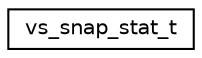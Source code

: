 digraph "Graphical Class Hierarchy"
{
 // LATEX_PDF_SIZE
  edge [fontname="Helvetica",fontsize="10",labelfontname="Helvetica",labelfontsize="10"];
  node [fontname="Helvetica",fontsize="10",shape=record];
  rankdir="LR";
  Node0 [label="vs_snap_stat_t",height=0.2,width=0.4,color="black", fillcolor="white", style="filled",URL="$structvs__snap__stat__t.html",tooltip="SNAP statistics."];
}

